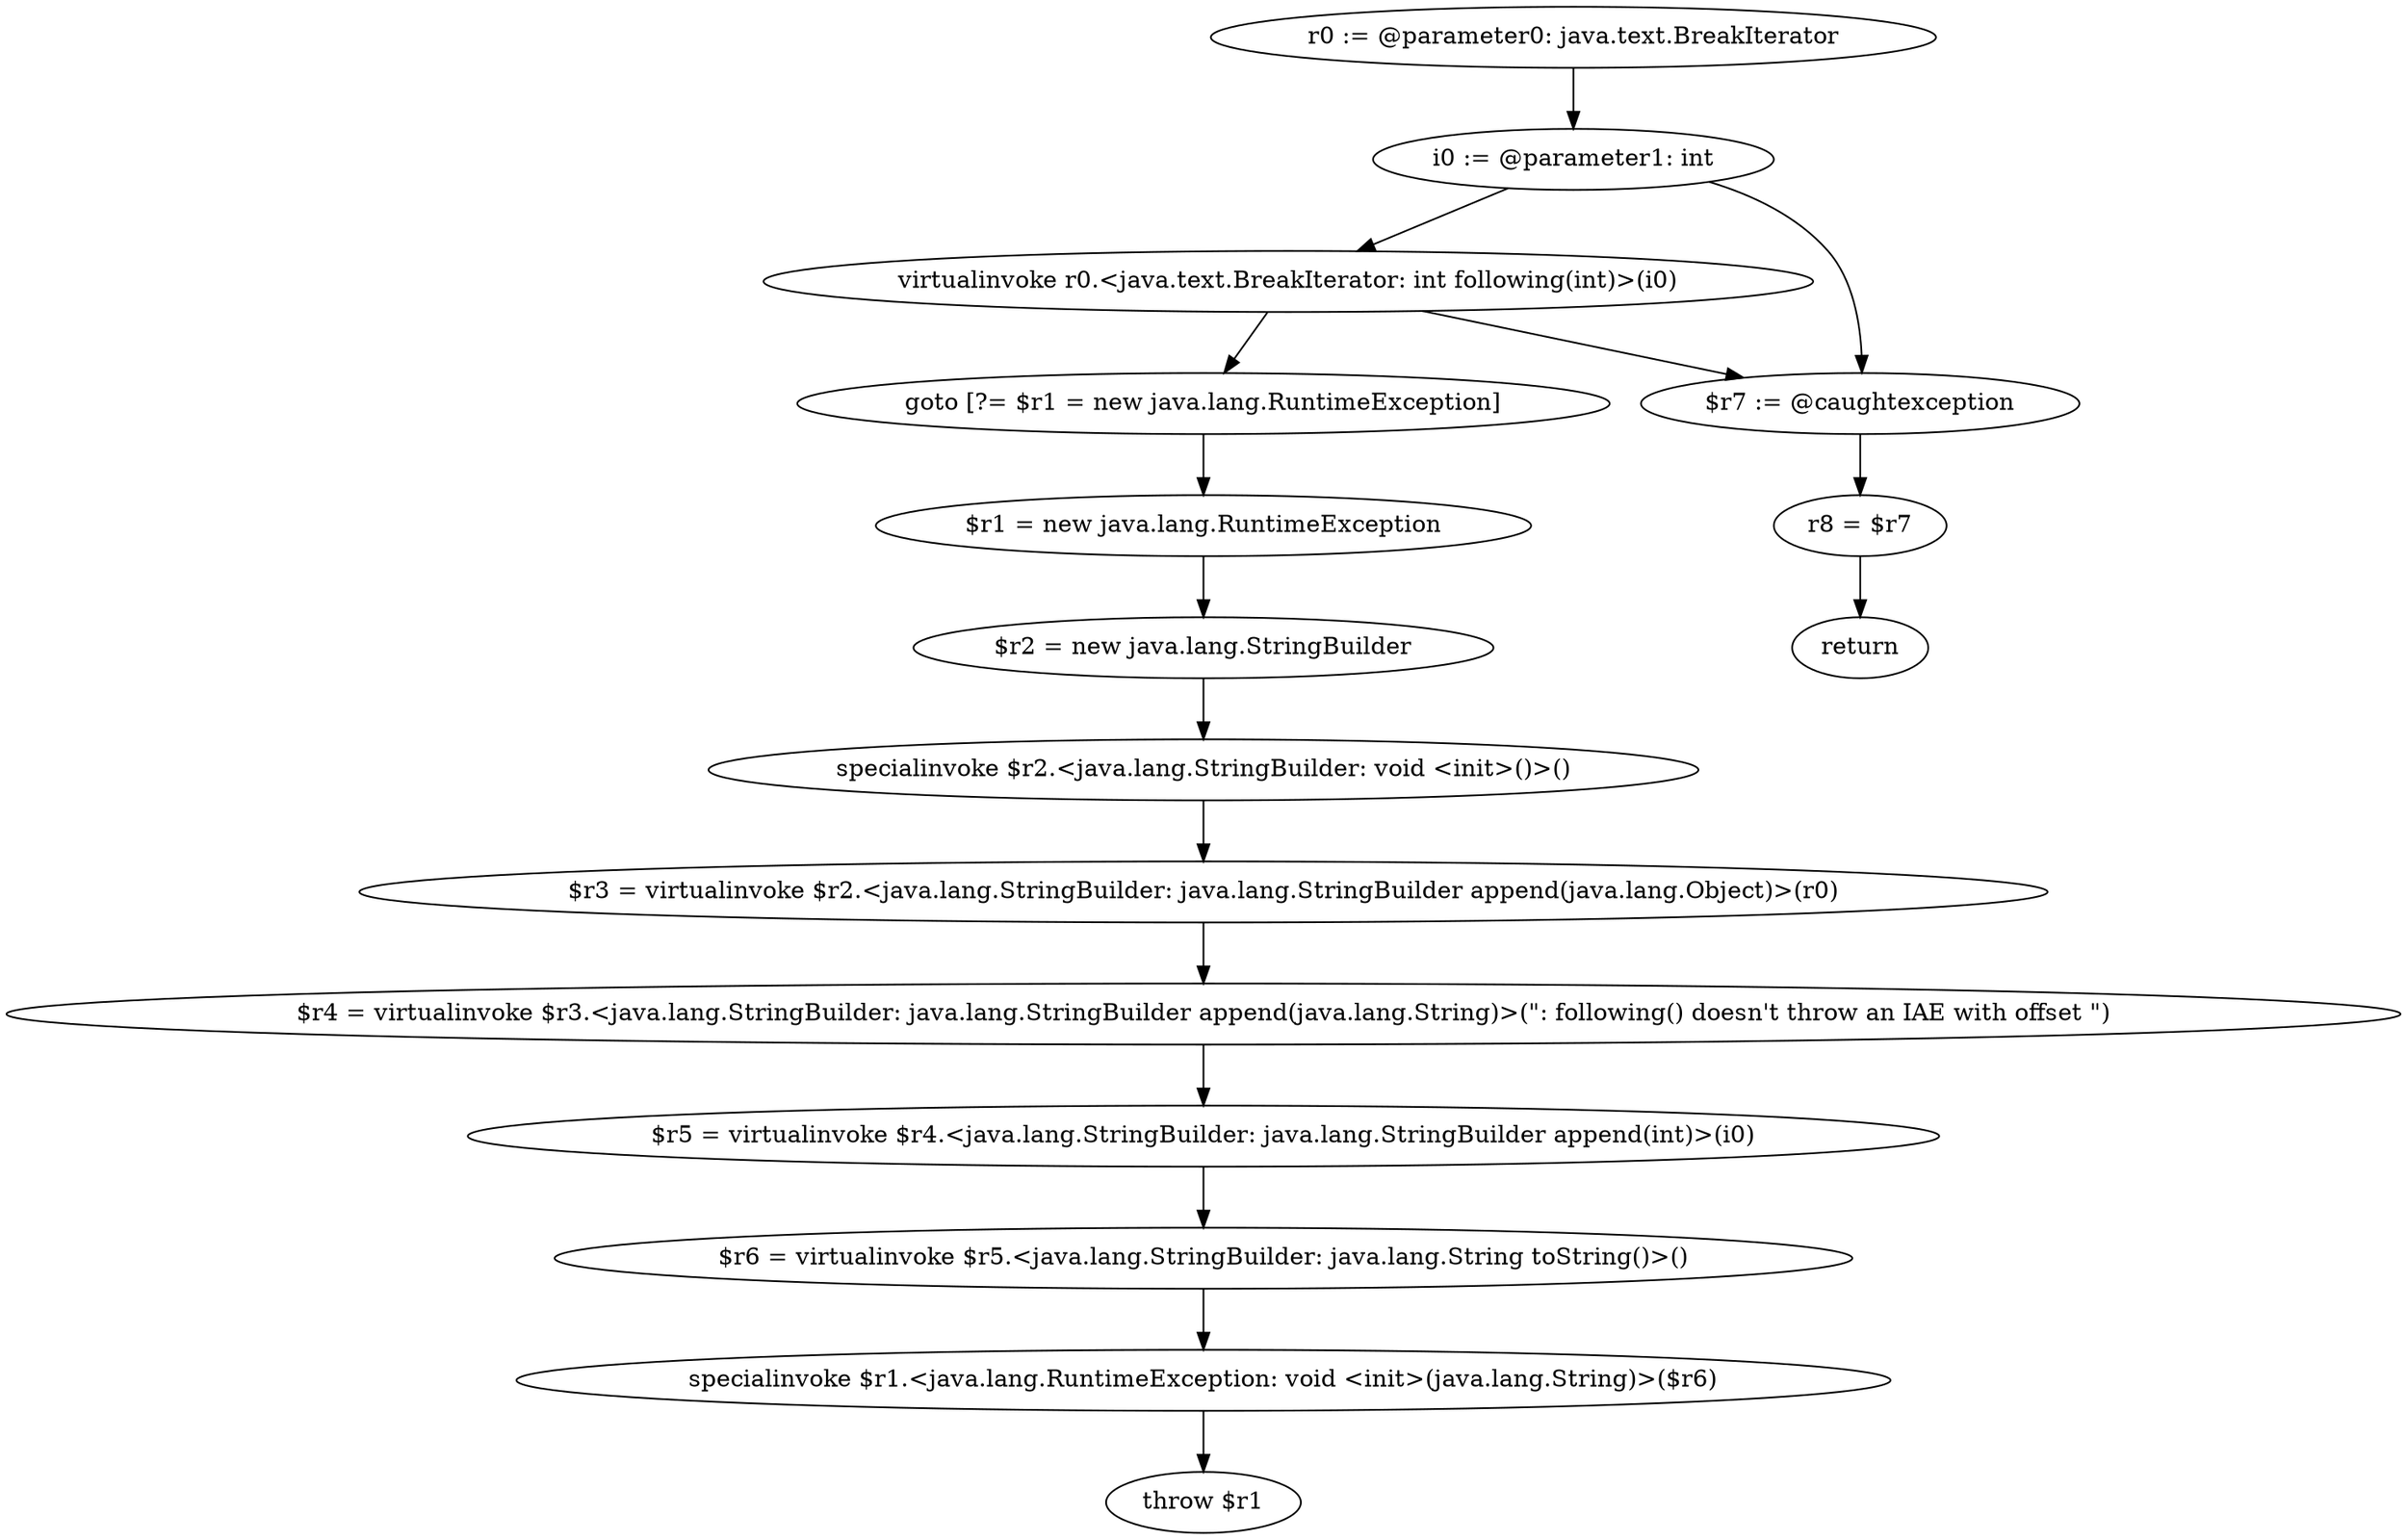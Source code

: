 digraph "unitGraph" {
    "r0 := @parameter0: java.text.BreakIterator"
    "i0 := @parameter1: int"
    "virtualinvoke r0.<java.text.BreakIterator: int following(int)>(i0)"
    "goto [?= $r1 = new java.lang.RuntimeException]"
    "$r7 := @caughtexception"
    "r8 = $r7"
    "return"
    "$r1 = new java.lang.RuntimeException"
    "$r2 = new java.lang.StringBuilder"
    "specialinvoke $r2.<java.lang.StringBuilder: void <init>()>()"
    "$r3 = virtualinvoke $r2.<java.lang.StringBuilder: java.lang.StringBuilder append(java.lang.Object)>(r0)"
    "$r4 = virtualinvoke $r3.<java.lang.StringBuilder: java.lang.StringBuilder append(java.lang.String)>(\": following() doesn\'t throw an IAE with offset \")"
    "$r5 = virtualinvoke $r4.<java.lang.StringBuilder: java.lang.StringBuilder append(int)>(i0)"
    "$r6 = virtualinvoke $r5.<java.lang.StringBuilder: java.lang.String toString()>()"
    "specialinvoke $r1.<java.lang.RuntimeException: void <init>(java.lang.String)>($r6)"
    "throw $r1"
    "r0 := @parameter0: java.text.BreakIterator"->"i0 := @parameter1: int";
    "i0 := @parameter1: int"->"virtualinvoke r0.<java.text.BreakIterator: int following(int)>(i0)";
    "i0 := @parameter1: int"->"$r7 := @caughtexception";
    "virtualinvoke r0.<java.text.BreakIterator: int following(int)>(i0)"->"goto [?= $r1 = new java.lang.RuntimeException]";
    "virtualinvoke r0.<java.text.BreakIterator: int following(int)>(i0)"->"$r7 := @caughtexception";
    "goto [?= $r1 = new java.lang.RuntimeException]"->"$r1 = new java.lang.RuntimeException";
    "$r7 := @caughtexception"->"r8 = $r7";
    "r8 = $r7"->"return";
    "$r1 = new java.lang.RuntimeException"->"$r2 = new java.lang.StringBuilder";
    "$r2 = new java.lang.StringBuilder"->"specialinvoke $r2.<java.lang.StringBuilder: void <init>()>()";
    "specialinvoke $r2.<java.lang.StringBuilder: void <init>()>()"->"$r3 = virtualinvoke $r2.<java.lang.StringBuilder: java.lang.StringBuilder append(java.lang.Object)>(r0)";
    "$r3 = virtualinvoke $r2.<java.lang.StringBuilder: java.lang.StringBuilder append(java.lang.Object)>(r0)"->"$r4 = virtualinvoke $r3.<java.lang.StringBuilder: java.lang.StringBuilder append(java.lang.String)>(\": following() doesn\'t throw an IAE with offset \")";
    "$r4 = virtualinvoke $r3.<java.lang.StringBuilder: java.lang.StringBuilder append(java.lang.String)>(\": following() doesn\'t throw an IAE with offset \")"->"$r5 = virtualinvoke $r4.<java.lang.StringBuilder: java.lang.StringBuilder append(int)>(i0)";
    "$r5 = virtualinvoke $r4.<java.lang.StringBuilder: java.lang.StringBuilder append(int)>(i0)"->"$r6 = virtualinvoke $r5.<java.lang.StringBuilder: java.lang.String toString()>()";
    "$r6 = virtualinvoke $r5.<java.lang.StringBuilder: java.lang.String toString()>()"->"specialinvoke $r1.<java.lang.RuntimeException: void <init>(java.lang.String)>($r6)";
    "specialinvoke $r1.<java.lang.RuntimeException: void <init>(java.lang.String)>($r6)"->"throw $r1";
}
